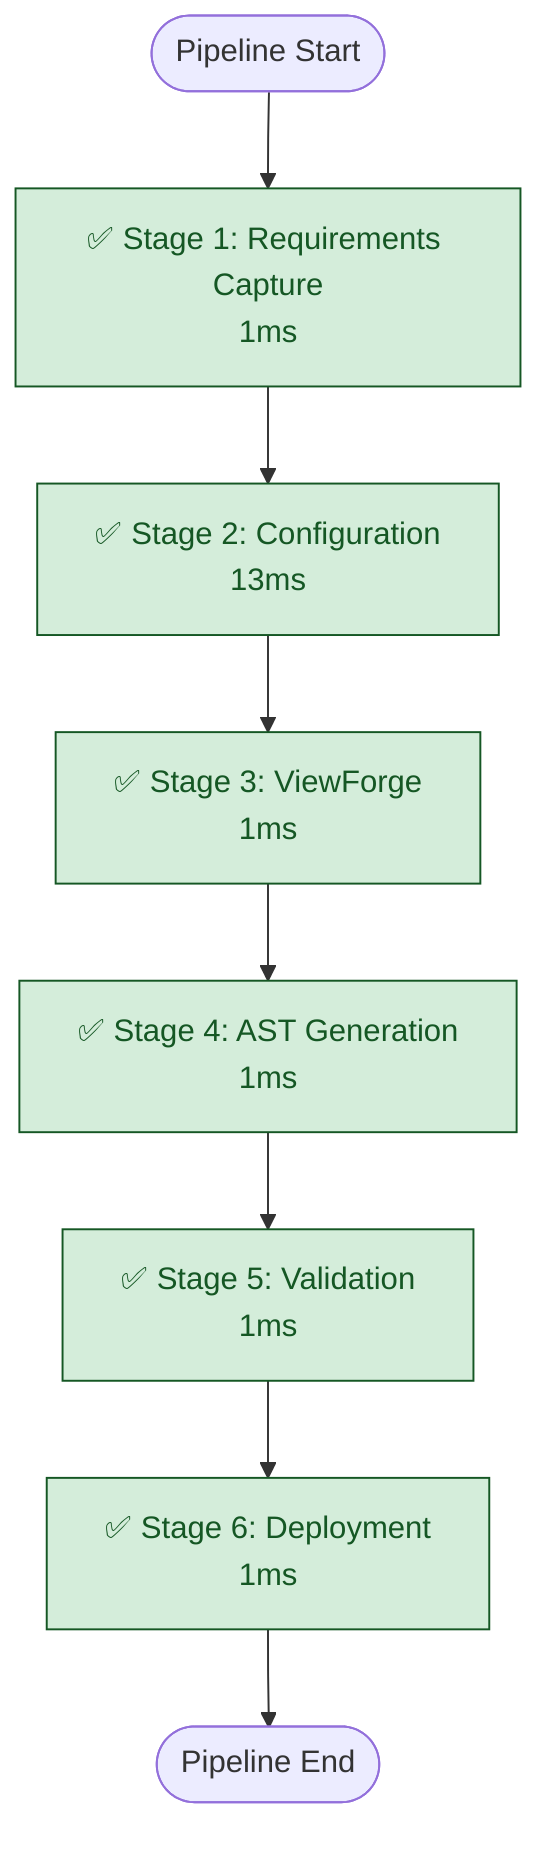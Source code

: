 graph TD
  Start([Pipeline Start])
  S1[✅ Stage 1: Requirements Capture<br/>1ms]
  Start --> S1
  class S1 success
  S2[✅ Stage 2: Configuration<br/>13ms]
  S1 --> S2
  class S2 success
  S3[✅ Stage 3: ViewForge<br/>1ms]
  S2 --> S3
  class S3 success
  S4[✅ Stage 4: AST Generation<br/>1ms]
  S3 --> S4
  class S4 success
  S5[✅ Stage 5: Validation<br/>1ms]
  S4 --> S5
  class S5 success
  S6[✅ Stage 6: Deployment<br/>1ms]
  S5 --> S6
  class S6 success
  S6 --> End([Pipeline End])

  classDef success fill:#d4edda,stroke:#155724,color:#155724
  classDef error fill:#f8d7da,stroke:#721c24,color:#721c24